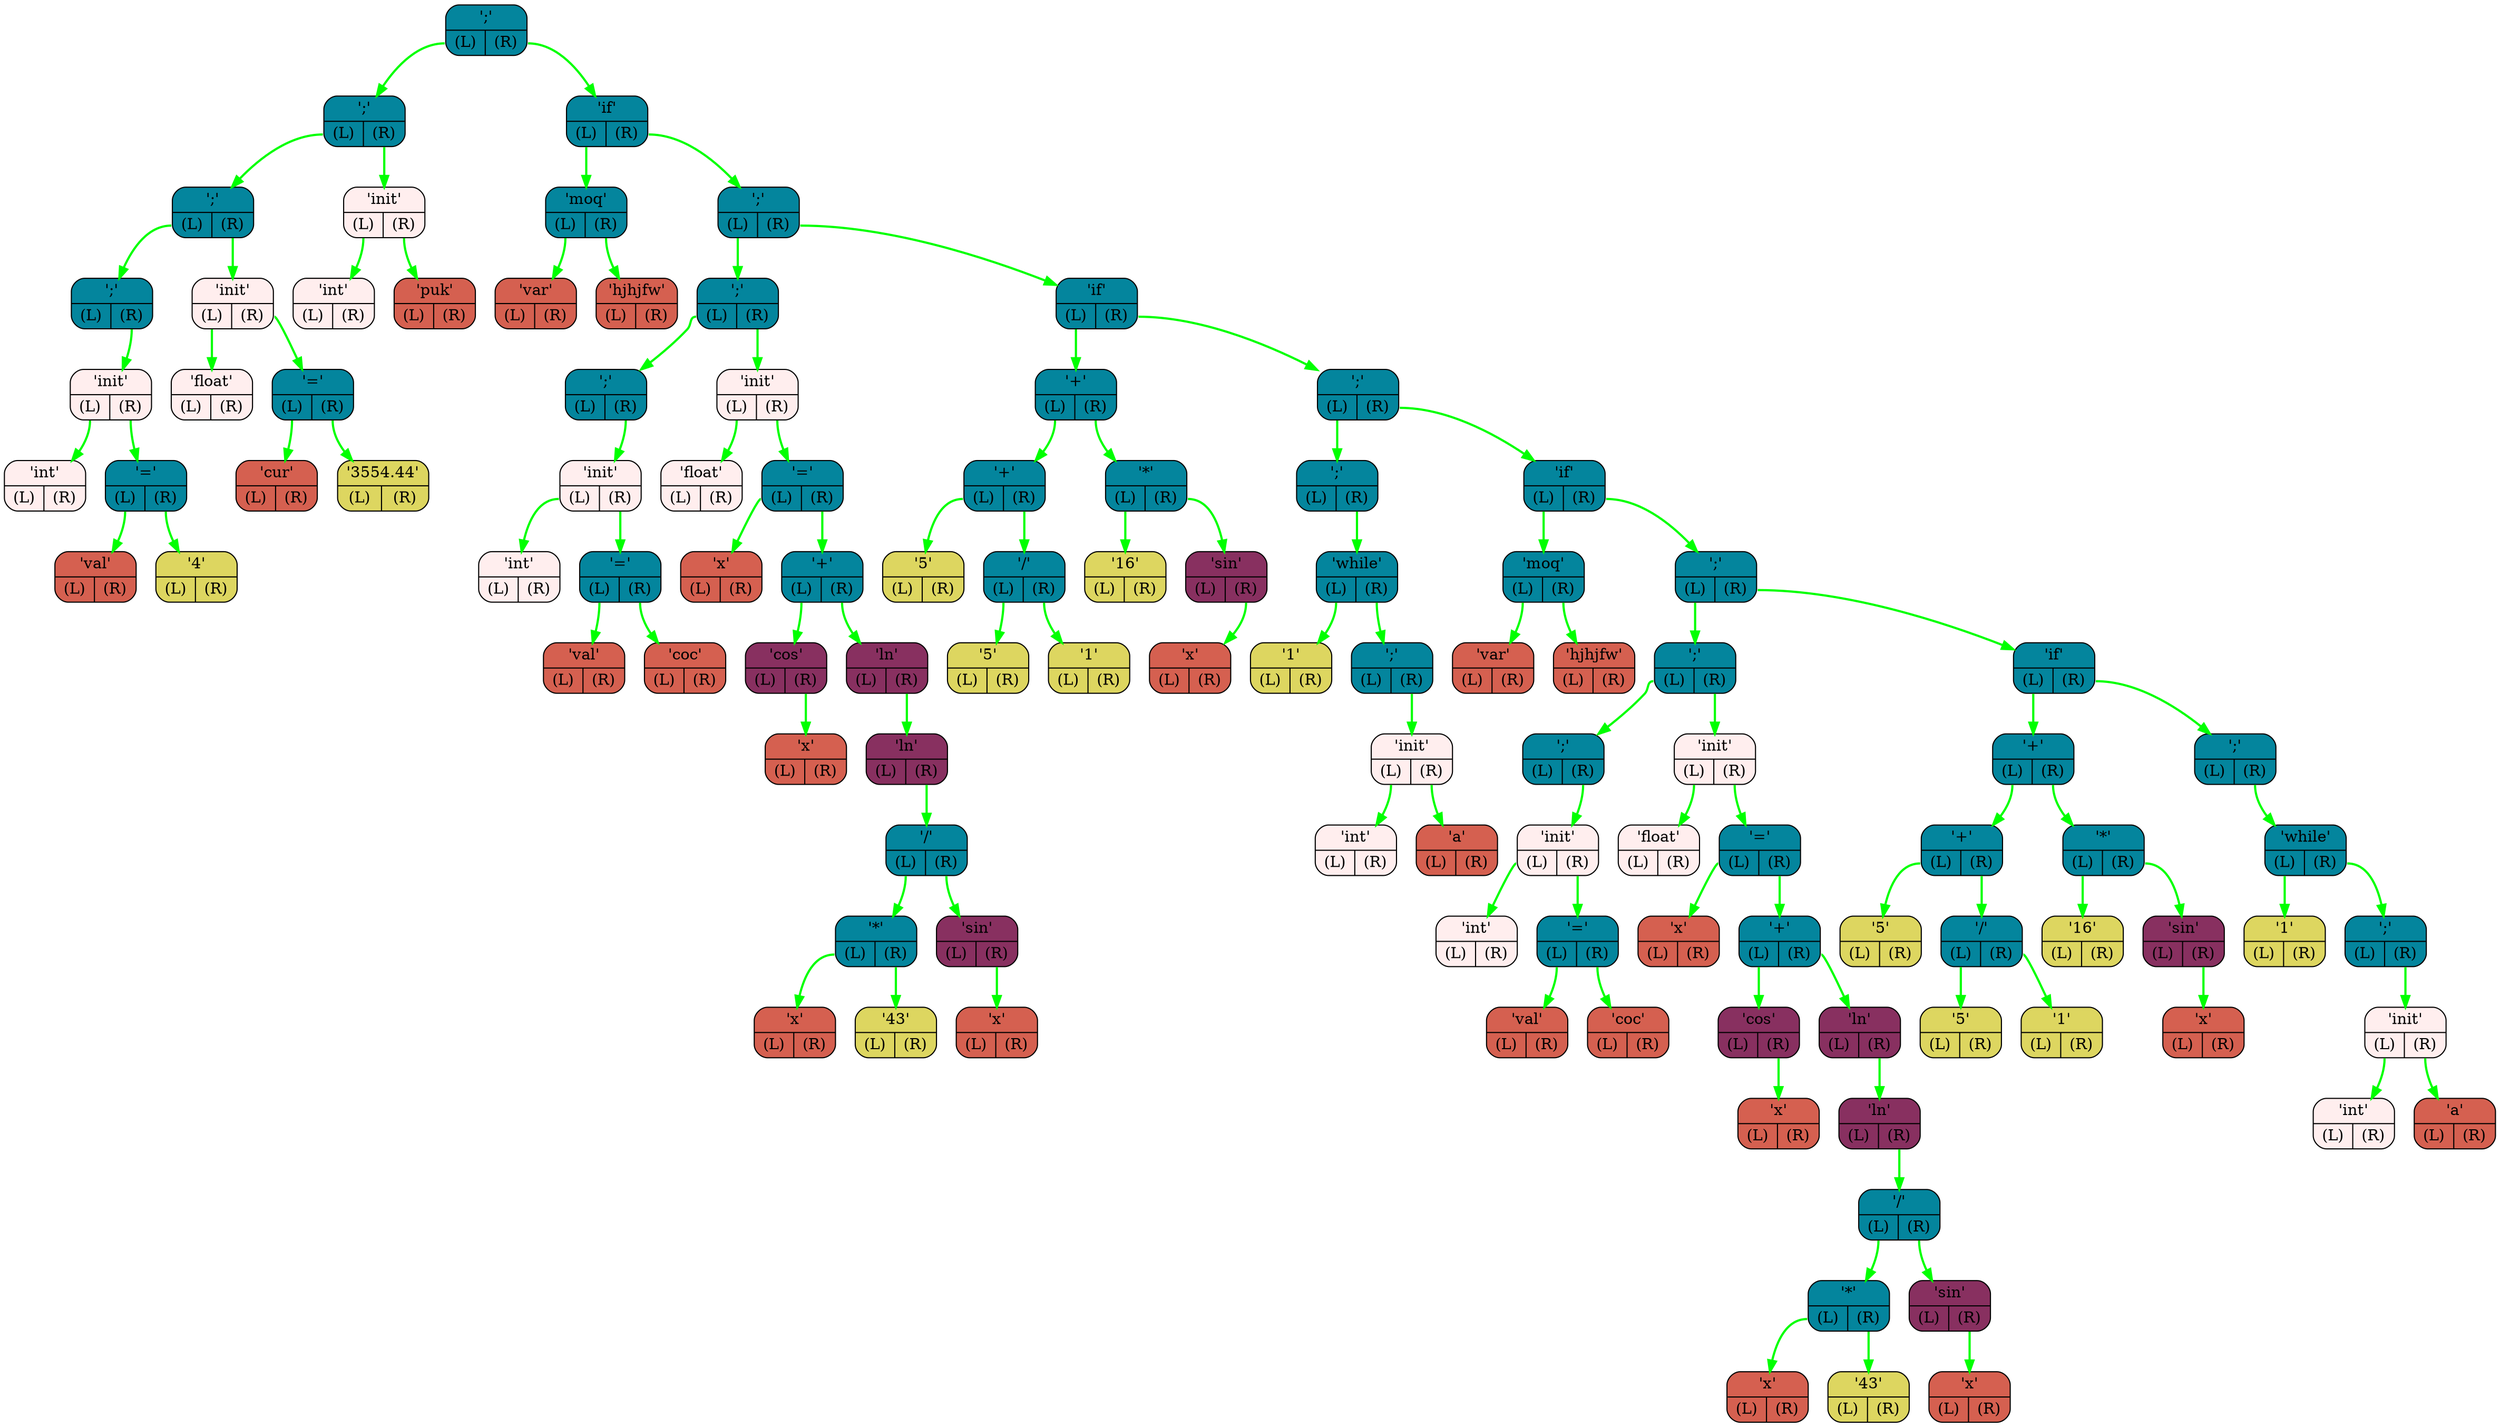 digraph G{
    rankdir=TB;
    NODE0x7ffe76341518[shape="Mrecord",color="black",fillcolor="#04859D",style="filled",label="{';' | {<L> (L) | <R> (R)}}"]
    NODE0x7ffe76341540[shape="Mrecord",color="black",fillcolor="#04859D",style="filled",label="{';' | {<L> (L) | <R> (R)}}"]
    NODE0x7ffe76341568[shape="Mrecord",color="black",fillcolor="#04859D",style="filled",label="{';' | {<L> (L) | <R> (R)}}"]
    NODE0x7ffe76341590[shape="Mrecord",color="black",fillcolor="#04859D",style="filled",label="{';' | {<L> (L) | <R> (R)}}"]
    NODE0x7ffe763415b8[shape="Mrecord",color="black",fillcolor="#FFEEEE",style="filled",label="{'init' | {<L> (L) | <R> (R)}}"]
    NODE0x7ffe763415e0[shape="Mrecord",color="black",fillcolor="#FFEEEE",style="filled",label="{'int' | {<L> (L) | <R> (R)}}"]
    NODE0x7ffe76341608[shape="Mrecord",color="black",fillcolor="#04859D",style="filled",label="{'=' | {<L> (L) | <R> (R)}}"]
    NODE0x7ffe76341630[shape="Mrecord",color="black",fillcolor="#d56050",style="filled",label="{'val' | {<L> (L) | <R> (R)}}"]
    NODE0x7ffe76341658[shape="Mrecord",color="black",fillcolor="#ddd660",style="filled",label="{'4' | {<L> (L) | <R> (R)}}"]
    NODE0x7ffe76341680[shape="Mrecord",color="black",fillcolor="#FFEEEE",style="filled",label="{'init' | {<L> (L) | <R> (R)}}"]
    NODE0x7ffe763416a8[shape="Mrecord",color="black",fillcolor="#FFEEEE",style="filled",label="{'float' | {<L> (L) | <R> (R)}}"]
    NODE0x7ffe763416d0[shape="Mrecord",color="black",fillcolor="#04859D",style="filled",label="{'=' | {<L> (L) | <R> (R)}}"]
    NODE0x7ffe763416f8[shape="Mrecord",color="black",fillcolor="#d56050",style="filled",label="{'cur' | {<L> (L) | <R> (R)}}"]
    NODE0x7ffe76341720[shape="Mrecord",color="black",fillcolor="#ddd660",style="filled",label="{'3554.44' | {<L> (L) | <R> (R)}}"]
    NODE0x7ffe76341748[shape="Mrecord",color="black",fillcolor="#FFEEEE",style="filled",label="{'init' | {<L> (L) | <R> (R)}}"]
    NODE0x7ffe76341770[shape="Mrecord",color="black",fillcolor="#FFEEEE",style="filled",label="{'int' | {<L> (L) | <R> (R)}}"]
    NODE0x7ffe76341798[shape="Mrecord",color="black",fillcolor="#d56050",style="filled",label="{'puk' | {<L> (L) | <R> (R)}}"]
    NODE0x7ffe763417c0[shape="Mrecord",color="black",fillcolor="#04859D",style="filled",label="{'if' | {<L> (L) | <R> (R)}}"]
    NODE0x7ffe763417e8[shape="Mrecord",color="black",fillcolor="#04859D",style="filled",label="{'moq' | {<L> (L) | <R> (R)}}"]
    NODE0x7ffe76341810[shape="Mrecord",color="black",fillcolor="#d56050",style="filled",label="{'var' | {<L> (L) | <R> (R)}}"]
    NODE0x7ffe76341838[shape="Mrecord",color="black",fillcolor="#d56050",style="filled",label="{'hjhjfw' | {<L> (L) | <R> (R)}}"]
    NODE0x7ffe76341860[shape="Mrecord",color="black",fillcolor="#04859D",style="filled",label="{';' | {<L> (L) | <R> (R)}}"]
    NODE0x7ffe76341888[shape="Mrecord",color="black",fillcolor="#04859D",style="filled",label="{';' | {<L> (L) | <R> (R)}}"]
    NODE0x7ffe763418b0[shape="Mrecord",color="black",fillcolor="#04859D",style="filled",label="{';' | {<L> (L) | <R> (R)}}"]
    NODE0x7ffe763418d8[shape="Mrecord",color="black",fillcolor="#FFEEEE",style="filled",label="{'init' | {<L> (L) | <R> (R)}}"]
    NODE0x7ffe76341900[shape="Mrecord",color="black",fillcolor="#FFEEEE",style="filled",label="{'int' | {<L> (L) | <R> (R)}}"]
    NODE0x7ffe76341928[shape="Mrecord",color="black",fillcolor="#04859D",style="filled",label="{'=' | {<L> (L) | <R> (R)}}"]
    NODE0x7ffe76341950[shape="Mrecord",color="black",fillcolor="#d56050",style="filled",label="{'val' | {<L> (L) | <R> (R)}}"]
    NODE0x7ffe76341978[shape="Mrecord",color="black",fillcolor="#d56050",style="filled",label="{'coc' | {<L> (L) | <R> (R)}}"]
    NODE0x7ffe763419a0[shape="Mrecord",color="black",fillcolor="#FFEEEE",style="filled",label="{'init' | {<L> (L) | <R> (R)}}"]
    NODE0x7ffe763419c8[shape="Mrecord",color="black",fillcolor="#FFEEEE",style="filled",label="{'float' | {<L> (L) | <R> (R)}}"]
    NODE0x7ffe763419f0[shape="Mrecord",color="black",fillcolor="#04859D",style="filled",label="{'=' | {<L> (L) | <R> (R)}}"]
    NODE0x7ffe76341a18[shape="Mrecord",color="black",fillcolor="#d56050",style="filled",label="{'x' | {<L> (L) | <R> (R)}}"]
    NODE0x7ffe76341a40[shape="Mrecord",color="black",fillcolor="#04859D",style="filled",label="{'+' | {<L> (L) | <R> (R)}}"]
    NODE0x7ffe76341a68[shape="Mrecord",color="black",fillcolor="#883060",style="filled",label="{'cos' | {<L> (L) | <R> (R)}}"]
    NODE0x7ffe76341a90[shape="Mrecord",color="black",fillcolor="#d56050",style="filled",label="{'x' | {<L> (L) | <R> (R)}}"]
    NODE0x7ffe76341ab8[shape="Mrecord",color="black",fillcolor="#883060",style="filled",label="{'ln' | {<L> (L) | <R> (R)}}"]
    NODE0x7ffe76341ae0[shape="Mrecord",color="black",fillcolor="#883060",style="filled",label="{'ln' | {<L> (L) | <R> (R)}}"]
    NODE0x7ffe76341b08[shape="Mrecord",color="black",fillcolor="#04859D",style="filled",label="{'/' | {<L> (L) | <R> (R)}}"]
    NODE0x7ffe76341b30[shape="Mrecord",color="black",fillcolor="#04859D",style="filled",label="{'*' | {<L> (L) | <R> (R)}}"]
    NODE0x7ffe76341b58[shape="Mrecord",color="black",fillcolor="#d56050",style="filled",label="{'x' | {<L> (L) | <R> (R)}}"]
    NODE0x7ffe76341b80[shape="Mrecord",color="black",fillcolor="#ddd660",style="filled",label="{'43' | {<L> (L) | <R> (R)}}"]
    NODE0x7ffe76341ba8[shape="Mrecord",color="black",fillcolor="#883060",style="filled",label="{'sin' | {<L> (L) | <R> (R)}}"]
    NODE0x7ffe76341bd0[shape="Mrecord",color="black",fillcolor="#d56050",style="filled",label="{'x' | {<L> (L) | <R> (R)}}"]
    NODE0x7ffe76341bf8[shape="Mrecord",color="black",fillcolor="#04859D",style="filled",label="{'if' | {<L> (L) | <R> (R)}}"]
    NODE0x7ffe76341c20[shape="Mrecord",color="black",fillcolor="#04859D",style="filled",label="{'+' | {<L> (L) | <R> (R)}}"]
    NODE0x7ffe76341c48[shape="Mrecord",color="black",fillcolor="#04859D",style="filled",label="{'+' | {<L> (L) | <R> (R)}}"]
    NODE0x7ffe76341c70[shape="Mrecord",color="black",fillcolor="#ddd660",style="filled",label="{'5' | {<L> (L) | <R> (R)}}"]
    NODE0x7ffe76341c98[shape="Mrecord",color="black",fillcolor="#04859D",style="filled",label="{'/' | {<L> (L) | <R> (R)}}"]
    NODE0x7ffe76341cc0[shape="Mrecord",color="black",fillcolor="#ddd660",style="filled",label="{'5' | {<L> (L) | <R> (R)}}"]
    NODE0x7ffe76341ce8[shape="Mrecord",color="black",fillcolor="#ddd660",style="filled",label="{'1' | {<L> (L) | <R> (R)}}"]
    NODE0x7ffe76341d10[shape="Mrecord",color="black",fillcolor="#04859D",style="filled",label="{'*' | {<L> (L) | <R> (R)}}"]
    NODE0x7ffe76341d38[shape="Mrecord",color="black",fillcolor="#ddd660",style="filled",label="{'16' | {<L> (L) | <R> (R)}}"]
    NODE0x7ffe76341d60[shape="Mrecord",color="black",fillcolor="#883060",style="filled",label="{'sin' | {<L> (L) | <R> (R)}}"]
    NODE0x7ffe76341d88[shape="Mrecord",color="black",fillcolor="#d56050",style="filled",label="{'x' | {<L> (L) | <R> (R)}}"]
    NODE0x7ffe76341db0[shape="Mrecord",color="black",fillcolor="#04859D",style="filled",label="{';' | {<L> (L) | <R> (R)}}"]
    NODE0x7ffe76341dd8[shape="Mrecord",color="black",fillcolor="#04859D",style="filled",label="{';' | {<L> (L) | <R> (R)}}"]
    NODE0x7ffe76341e00[shape="Mrecord",color="black",fillcolor="#04859D",style="filled",label="{'while' | {<L> (L) | <R> (R)}}"]
    NODE0x7ffe76341e28[shape="Mrecord",color="black",fillcolor="#ddd660",style="filled",label="{'1' | {<L> (L) | <R> (R)}}"]
    NODE0x7ffe76341e50[shape="Mrecord",color="black",fillcolor="#04859D",style="filled",label="{';' | {<L> (L) | <R> (R)}}"]
    NODE0x7ffe76341e78[shape="Mrecord",color="black",fillcolor="#FFEEEE",style="filled",label="{'init' | {<L> (L) | <R> (R)}}"]
    NODE0x7ffe76341ea0[shape="Mrecord",color="black",fillcolor="#FFEEEE",style="filled",label="{'int' | {<L> (L) | <R> (R)}}"]
    NODE0x7ffe76341ec8[shape="Mrecord",color="black",fillcolor="#d56050",style="filled",label="{'a' | {<L> (L) | <R> (R)}}"]
    NODE0x7ffe76341ef0[shape="Mrecord",color="black",fillcolor="#04859D",style="filled",label="{'if' | {<L> (L) | <R> (R)}}"]
    NODE0x7ffe76341f18[shape="Mrecord",color="black",fillcolor="#04859D",style="filled",label="{'moq' | {<L> (L) | <R> (R)}}"]
    NODE0x7ffe76341f40[shape="Mrecord",color="black",fillcolor="#d56050",style="filled",label="{'var' | {<L> (L) | <R> (R)}}"]
    NODE0x7ffe76341f68[shape="Mrecord",color="black",fillcolor="#d56050",style="filled",label="{'hjhjfw' | {<L> (L) | <R> (R)}}"]
    NODE0x7ffe76341f90[shape="Mrecord",color="black",fillcolor="#04859D",style="filled",label="{';' | {<L> (L) | <R> (R)}}"]
    NODE0x7ffe76341fb8[shape="Mrecord",color="black",fillcolor="#04859D",style="filled",label="{';' | {<L> (L) | <R> (R)}}"]
    NODE0x7ffe76341fe0[shape="Mrecord",color="black",fillcolor="#04859D",style="filled",label="{';' | {<L> (L) | <R> (R)}}"]
    NODE0x7ffe76342008[shape="Mrecord",color="black",fillcolor="#FFEEEE",style="filled",label="{'init' | {<L> (L) | <R> (R)}}"]
    NODE0x7ffe76342030[shape="Mrecord",color="black",fillcolor="#FFEEEE",style="filled",label="{'int' | {<L> (L) | <R> (R)}}"]
    NODE0x7ffe76342058[shape="Mrecord",color="black",fillcolor="#04859D",style="filled",label="{'=' | {<L> (L) | <R> (R)}}"]
    NODE0x7ffe76342080[shape="Mrecord",color="black",fillcolor="#d56050",style="filled",label="{'val' | {<L> (L) | <R> (R)}}"]
    NODE0x7ffe763420a8[shape="Mrecord",color="black",fillcolor="#d56050",style="filled",label="{'coc' | {<L> (L) | <R> (R)}}"]
    NODE0x7ffe763420d0[shape="Mrecord",color="black",fillcolor="#FFEEEE",style="filled",label="{'init' | {<L> (L) | <R> (R)}}"]
    NODE0x7ffe763420f8[shape="Mrecord",color="black",fillcolor="#FFEEEE",style="filled",label="{'float' | {<L> (L) | <R> (R)}}"]
    NODE0x7ffe76342120[shape="Mrecord",color="black",fillcolor="#04859D",style="filled",label="{'=' | {<L> (L) | <R> (R)}}"]
    NODE0x7ffe76342148[shape="Mrecord",color="black",fillcolor="#d56050",style="filled",label="{'x' | {<L> (L) | <R> (R)}}"]
    NODE0x7ffe76342170[shape="Mrecord",color="black",fillcolor="#04859D",style="filled",label="{'+' | {<L> (L) | <R> (R)}}"]
    NODE0x7ffe76342198[shape="Mrecord",color="black",fillcolor="#883060",style="filled",label="{'cos' | {<L> (L) | <R> (R)}}"]
    NODE0x7ffe763421c0[shape="Mrecord",color="black",fillcolor="#d56050",style="filled",label="{'x' | {<L> (L) | <R> (R)}}"]
    NODE0x7ffe763421e8[shape="Mrecord",color="black",fillcolor="#883060",style="filled",label="{'ln' | {<L> (L) | <R> (R)}}"]
    NODE0x7ffe76342210[shape="Mrecord",color="black",fillcolor="#883060",style="filled",label="{'ln' | {<L> (L) | <R> (R)}}"]
    NODE0x7ffe76342238[shape="Mrecord",color="black",fillcolor="#04859D",style="filled",label="{'/' | {<L> (L) | <R> (R)}}"]
    NODE0x7ffe76342260[shape="Mrecord",color="black",fillcolor="#04859D",style="filled",label="{'*' | {<L> (L) | <R> (R)}}"]
    NODE0x7ffe76342288[shape="Mrecord",color="black",fillcolor="#d56050",style="filled",label="{'x' | {<L> (L) | <R> (R)}}"]
    NODE0x7ffe763422b0[shape="Mrecord",color="black",fillcolor="#ddd660",style="filled",label="{'43' | {<L> (L) | <R> (R)}}"]
    NODE0x7ffe763422d8[shape="Mrecord",color="black",fillcolor="#883060",style="filled",label="{'sin' | {<L> (L) | <R> (R)}}"]
    NODE0x7ffe76342300[shape="Mrecord",color="black",fillcolor="#d56050",style="filled",label="{'x' | {<L> (L) | <R> (R)}}"]
    NODE0x7ffe76342328[shape="Mrecord",color="black",fillcolor="#04859D",style="filled",label="{'if' | {<L> (L) | <R> (R)}}"]
    NODE0x7ffe76342350[shape="Mrecord",color="black",fillcolor="#04859D",style="filled",label="{'+' | {<L> (L) | <R> (R)}}"]
    NODE0x7ffe76342378[shape="Mrecord",color="black",fillcolor="#04859D",style="filled",label="{'+' | {<L> (L) | <R> (R)}}"]
    NODE0x7ffe763423a0[shape="Mrecord",color="black",fillcolor="#ddd660",style="filled",label="{'5' | {<L> (L) | <R> (R)}}"]
    NODE0x7ffe763423c8[shape="Mrecord",color="black",fillcolor="#04859D",style="filled",label="{'/' | {<L> (L) | <R> (R)}}"]
    NODE0x7ffe763423f0[shape="Mrecord",color="black",fillcolor="#ddd660",style="filled",label="{'5' | {<L> (L) | <R> (R)}}"]
    NODE0x7ffe76342418[shape="Mrecord",color="black",fillcolor="#ddd660",style="filled",label="{'1' | {<L> (L) | <R> (R)}}"]
    NODE0x7ffe76342440[shape="Mrecord",color="black",fillcolor="#04859D",style="filled",label="{'*' | {<L> (L) | <R> (R)}}"]
    NODE0x7ffe76342468[shape="Mrecord",color="black",fillcolor="#ddd660",style="filled",label="{'16' | {<L> (L) | <R> (R)}}"]
    NODE0x7ffe76342490[shape="Mrecord",color="black",fillcolor="#883060",style="filled",label="{'sin' | {<L> (L) | <R> (R)}}"]
    NODE0x7ffe763424b8[shape="Mrecord",color="black",fillcolor="#d56050",style="filled",label="{'x' | {<L> (L) | <R> (R)}}"]
    NODE0x7ffe763424e0[shape="Mrecord",color="black",fillcolor="#04859D",style="filled",label="{';' | {<L> (L) | <R> (R)}}"]
    NODE0x7ffe76342508[shape="Mrecord",color="black",fillcolor="#04859D",style="filled",label="{'while' | {<L> (L) | <R> (R)}}"]
    NODE0x7ffe76342530[shape="Mrecord",color="black",fillcolor="#ddd660",style="filled",label="{'1' | {<L> (L) | <R> (R)}}"]
    NODE0x7ffe76342558[shape="Mrecord",color="black",fillcolor="#04859D",style="filled",label="{';' | {<L> (L) | <R> (R)}}"]
    NODE0x7ffe76342580[shape="Mrecord",color="black",fillcolor="#FFEEEE",style="filled",label="{'init' | {<L> (L) | <R> (R)}}"]
    NODE0x7ffe763425a8[shape="Mrecord",color="black",fillcolor="#FFEEEE",style="filled",label="{'int' | {<L> (L) | <R> (R)}}"]
    NODE0x7ffe763425d0[shape="Mrecord",color="black",fillcolor="#d56050",style="filled",label="{'a' | {<L> (L) | <R> (R)}}"]
    NODE0x7ffe76341608:L-> NODE0x7ffe76341630 [color="#00FF00",penwidth=2,label=""]
    NODE0x7ffe76341608:R-> NODE0x7ffe76341658 [color="#00FF00",penwidth=2,label=""]
    NODE0x7ffe763415b8:L-> NODE0x7ffe763415e0 [color="#00FF00",penwidth=2,label=""]
    NODE0x7ffe763415b8:R-> NODE0x7ffe76341608 [color="#00FF00",penwidth=2,label=""]
    NODE0x7ffe76341590:R-> NODE0x7ffe763415b8 [color="#00FF00",penwidth=2,label=""]
    NODE0x7ffe763416d0:L-> NODE0x7ffe763416f8 [color="#00FF00",penwidth=2,label=""]
    NODE0x7ffe763416d0:R-> NODE0x7ffe76341720 [color="#00FF00",penwidth=2,label=""]
    NODE0x7ffe76341680:L-> NODE0x7ffe763416a8 [color="#00FF00",penwidth=2,label=""]
    NODE0x7ffe76341680:R-> NODE0x7ffe763416d0 [color="#00FF00",penwidth=2,label=""]
    NODE0x7ffe76341568:L-> NODE0x7ffe76341590 [color="#00FF00",penwidth=2,label=""]
    NODE0x7ffe76341568:R-> NODE0x7ffe76341680 [color="#00FF00",penwidth=2,label=""]
    NODE0x7ffe76341748:L-> NODE0x7ffe76341770 [color="#00FF00",penwidth=2,label=""]
    NODE0x7ffe76341748:R-> NODE0x7ffe76341798 [color="#00FF00",penwidth=2,label=""]
    NODE0x7ffe76341540:L-> NODE0x7ffe76341568 [color="#00FF00",penwidth=2,label=""]
    NODE0x7ffe76341540:R-> NODE0x7ffe76341748 [color="#00FF00",penwidth=2,label=""]
    NODE0x7ffe763417e8:L-> NODE0x7ffe76341810 [color="#00FF00",penwidth=2,label=""]
    NODE0x7ffe763417e8:R-> NODE0x7ffe76341838 [color="#00FF00",penwidth=2,label=""]
    NODE0x7ffe76341928:L-> NODE0x7ffe76341950 [color="#00FF00",penwidth=2,label=""]
    NODE0x7ffe76341928:R-> NODE0x7ffe76341978 [color="#00FF00",penwidth=2,label=""]
    NODE0x7ffe763418d8:L-> NODE0x7ffe76341900 [color="#00FF00",penwidth=2,label=""]
    NODE0x7ffe763418d8:R-> NODE0x7ffe76341928 [color="#00FF00",penwidth=2,label=""]
    NODE0x7ffe763418b0:R-> NODE0x7ffe763418d8 [color="#00FF00",penwidth=2,label=""]
    NODE0x7ffe76341a68:R-> NODE0x7ffe76341a90 [color="#00FF00",penwidth=2,label=""]
    NODE0x7ffe76341b30:L-> NODE0x7ffe76341b58 [color="#00FF00",penwidth=2,label=""]
    NODE0x7ffe76341b30:R-> NODE0x7ffe76341b80 [color="#00FF00",penwidth=2,label=""]
    NODE0x7ffe76341ba8:R-> NODE0x7ffe76341bd0 [color="#00FF00",penwidth=2,label=""]
    NODE0x7ffe76341b08:L-> NODE0x7ffe76341b30 [color="#00FF00",penwidth=2,label=""]
    NODE0x7ffe76341b08:R-> NODE0x7ffe76341ba8 [color="#00FF00",penwidth=2,label=""]
    NODE0x7ffe76341ae0:R-> NODE0x7ffe76341b08 [color="#00FF00",penwidth=2,label=""]
    NODE0x7ffe76341ab8:R-> NODE0x7ffe76341ae0 [color="#00FF00",penwidth=2,label=""]
    NODE0x7ffe76341a40:L-> NODE0x7ffe76341a68 [color="#00FF00",penwidth=2,label=""]
    NODE0x7ffe76341a40:R-> NODE0x7ffe76341ab8 [color="#00FF00",penwidth=2,label=""]
    NODE0x7ffe763419f0:L-> NODE0x7ffe76341a18 [color="#00FF00",penwidth=2,label=""]
    NODE0x7ffe763419f0:R-> NODE0x7ffe76341a40 [color="#00FF00",penwidth=2,label=""]
    NODE0x7ffe763419a0:L-> NODE0x7ffe763419c8 [color="#00FF00",penwidth=2,label=""]
    NODE0x7ffe763419a0:R-> NODE0x7ffe763419f0 [color="#00FF00",penwidth=2,label=""]
    NODE0x7ffe76341888:L-> NODE0x7ffe763418b0 [color="#00FF00",penwidth=2,label=""]
    NODE0x7ffe76341888:R-> NODE0x7ffe763419a0 [color="#00FF00",penwidth=2,label=""]
    NODE0x7ffe76341c98:L-> NODE0x7ffe76341cc0 [color="#00FF00",penwidth=2,label=""]
    NODE0x7ffe76341c98:R-> NODE0x7ffe76341ce8 [color="#00FF00",penwidth=2,label=""]
    NODE0x7ffe76341c48:L-> NODE0x7ffe76341c70 [color="#00FF00",penwidth=2,label=""]
    NODE0x7ffe76341c48:R-> NODE0x7ffe76341c98 [color="#00FF00",penwidth=2,label=""]
    NODE0x7ffe76341d60:R-> NODE0x7ffe76341d88 [color="#00FF00",penwidth=2,label=""]
    NODE0x7ffe76341d10:L-> NODE0x7ffe76341d38 [color="#00FF00",penwidth=2,label=""]
    NODE0x7ffe76341d10:R-> NODE0x7ffe76341d60 [color="#00FF00",penwidth=2,label=""]
    NODE0x7ffe76341c20:L-> NODE0x7ffe76341c48 [color="#00FF00",penwidth=2,label=""]
    NODE0x7ffe76341c20:R-> NODE0x7ffe76341d10 [color="#00FF00",penwidth=2,label=""]
    NODE0x7ffe76341e78:L-> NODE0x7ffe76341ea0 [color="#00FF00",penwidth=2,label=""]
    NODE0x7ffe76341e78:R-> NODE0x7ffe76341ec8 [color="#00FF00",penwidth=2,label=""]
    NODE0x7ffe76341e50:R-> NODE0x7ffe76341e78 [color="#00FF00",penwidth=2,label=""]
    NODE0x7ffe76341e00:L-> NODE0x7ffe76341e28 [color="#00FF00",penwidth=2,label=""]
    NODE0x7ffe76341e00:R-> NODE0x7ffe76341e50 [color="#00FF00",penwidth=2,label=""]
    NODE0x7ffe76341dd8:R-> NODE0x7ffe76341e00 [color="#00FF00",penwidth=2,label=""]
    NODE0x7ffe76341f18:L-> NODE0x7ffe76341f40 [color="#00FF00",penwidth=2,label=""]
    NODE0x7ffe76341f18:R-> NODE0x7ffe76341f68 [color="#00FF00",penwidth=2,label=""]
    NODE0x7ffe76342058:L-> NODE0x7ffe76342080 [color="#00FF00",penwidth=2,label=""]
    NODE0x7ffe76342058:R-> NODE0x7ffe763420a8 [color="#00FF00",penwidth=2,label=""]
    NODE0x7ffe76342008:L-> NODE0x7ffe76342030 [color="#00FF00",penwidth=2,label=""]
    NODE0x7ffe76342008:R-> NODE0x7ffe76342058 [color="#00FF00",penwidth=2,label=""]
    NODE0x7ffe76341fe0:R-> NODE0x7ffe76342008 [color="#00FF00",penwidth=2,label=""]
    NODE0x7ffe76342198:R-> NODE0x7ffe763421c0 [color="#00FF00",penwidth=2,label=""]
    NODE0x7ffe76342260:L-> NODE0x7ffe76342288 [color="#00FF00",penwidth=2,label=""]
    NODE0x7ffe76342260:R-> NODE0x7ffe763422b0 [color="#00FF00",penwidth=2,label=""]
    NODE0x7ffe763422d8:R-> NODE0x7ffe76342300 [color="#00FF00",penwidth=2,label=""]
    NODE0x7ffe76342238:L-> NODE0x7ffe76342260 [color="#00FF00",penwidth=2,label=""]
    NODE0x7ffe76342238:R-> NODE0x7ffe763422d8 [color="#00FF00",penwidth=2,label=""]
    NODE0x7ffe76342210:R-> NODE0x7ffe76342238 [color="#00FF00",penwidth=2,label=""]
    NODE0x7ffe763421e8:R-> NODE0x7ffe76342210 [color="#00FF00",penwidth=2,label=""]
    NODE0x7ffe76342170:L-> NODE0x7ffe76342198 [color="#00FF00",penwidth=2,label=""]
    NODE0x7ffe76342170:R-> NODE0x7ffe763421e8 [color="#00FF00",penwidth=2,label=""]
    NODE0x7ffe76342120:L-> NODE0x7ffe76342148 [color="#00FF00",penwidth=2,label=""]
    NODE0x7ffe76342120:R-> NODE0x7ffe76342170 [color="#00FF00",penwidth=2,label=""]
    NODE0x7ffe763420d0:L-> NODE0x7ffe763420f8 [color="#00FF00",penwidth=2,label=""]
    NODE0x7ffe763420d0:R-> NODE0x7ffe76342120 [color="#00FF00",penwidth=2,label=""]
    NODE0x7ffe76341fb8:L-> NODE0x7ffe76341fe0 [color="#00FF00",penwidth=2,label=""]
    NODE0x7ffe76341fb8:R-> NODE0x7ffe763420d0 [color="#00FF00",penwidth=2,label=""]
    NODE0x7ffe763423c8:L-> NODE0x7ffe763423f0 [color="#00FF00",penwidth=2,label=""]
    NODE0x7ffe763423c8:R-> NODE0x7ffe76342418 [color="#00FF00",penwidth=2,label=""]
    NODE0x7ffe76342378:L-> NODE0x7ffe763423a0 [color="#00FF00",penwidth=2,label=""]
    NODE0x7ffe76342378:R-> NODE0x7ffe763423c8 [color="#00FF00",penwidth=2,label=""]
    NODE0x7ffe76342490:R-> NODE0x7ffe763424b8 [color="#00FF00",penwidth=2,label=""]
    NODE0x7ffe76342440:L-> NODE0x7ffe76342468 [color="#00FF00",penwidth=2,label=""]
    NODE0x7ffe76342440:R-> NODE0x7ffe76342490 [color="#00FF00",penwidth=2,label=""]
    NODE0x7ffe76342350:L-> NODE0x7ffe76342378 [color="#00FF00",penwidth=2,label=""]
    NODE0x7ffe76342350:R-> NODE0x7ffe76342440 [color="#00FF00",penwidth=2,label=""]
    NODE0x7ffe76342580:L-> NODE0x7ffe763425a8 [color="#00FF00",penwidth=2,label=""]
    NODE0x7ffe76342580:R-> NODE0x7ffe763425d0 [color="#00FF00",penwidth=2,label=""]
    NODE0x7ffe76342558:R-> NODE0x7ffe76342580 [color="#00FF00",penwidth=2,label=""]
    NODE0x7ffe76342508:L-> NODE0x7ffe76342530 [color="#00FF00",penwidth=2,label=""]
    NODE0x7ffe76342508:R-> NODE0x7ffe76342558 [color="#00FF00",penwidth=2,label=""]
    NODE0x7ffe763424e0:R-> NODE0x7ffe76342508 [color="#00FF00",penwidth=2,label=""]
    NODE0x7ffe76342328:L-> NODE0x7ffe76342350 [color="#00FF00",penwidth=2,label=""]
    NODE0x7ffe76342328:R-> NODE0x7ffe763424e0 [color="#00FF00",penwidth=2,label=""]
    NODE0x7ffe76341f90:L-> NODE0x7ffe76341fb8 [color="#00FF00",penwidth=2,label=""]
    NODE0x7ffe76341f90:R-> NODE0x7ffe76342328 [color="#00FF00",penwidth=2,label=""]
    NODE0x7ffe76341ef0:L-> NODE0x7ffe76341f18 [color="#00FF00",penwidth=2,label=""]
    NODE0x7ffe76341ef0:R-> NODE0x7ffe76341f90 [color="#00FF00",penwidth=2,label=""]
    NODE0x7ffe76341db0:L-> NODE0x7ffe76341dd8 [color="#00FF00",penwidth=2,label=""]
    NODE0x7ffe76341db0:R-> NODE0x7ffe76341ef0 [color="#00FF00",penwidth=2,label=""]
    NODE0x7ffe76341bf8:L-> NODE0x7ffe76341c20 [color="#00FF00",penwidth=2,label=""]
    NODE0x7ffe76341bf8:R-> NODE0x7ffe76341db0 [color="#00FF00",penwidth=2,label=""]
    NODE0x7ffe76341860:L-> NODE0x7ffe76341888 [color="#00FF00",penwidth=2,label=""]
    NODE0x7ffe76341860:R-> NODE0x7ffe76341bf8 [color="#00FF00",penwidth=2,label=""]
    NODE0x7ffe763417c0:L-> NODE0x7ffe763417e8 [color="#00FF00",penwidth=2,label=""]
    NODE0x7ffe763417c0:R-> NODE0x7ffe76341860 [color="#00FF00",penwidth=2,label=""]
    NODE0x7ffe76341518:L-> NODE0x7ffe76341540 [color="#00FF00",penwidth=2,label=""]
    NODE0x7ffe76341518:R-> NODE0x7ffe763417c0 [color="#00FF00",penwidth=2,label=""]
}